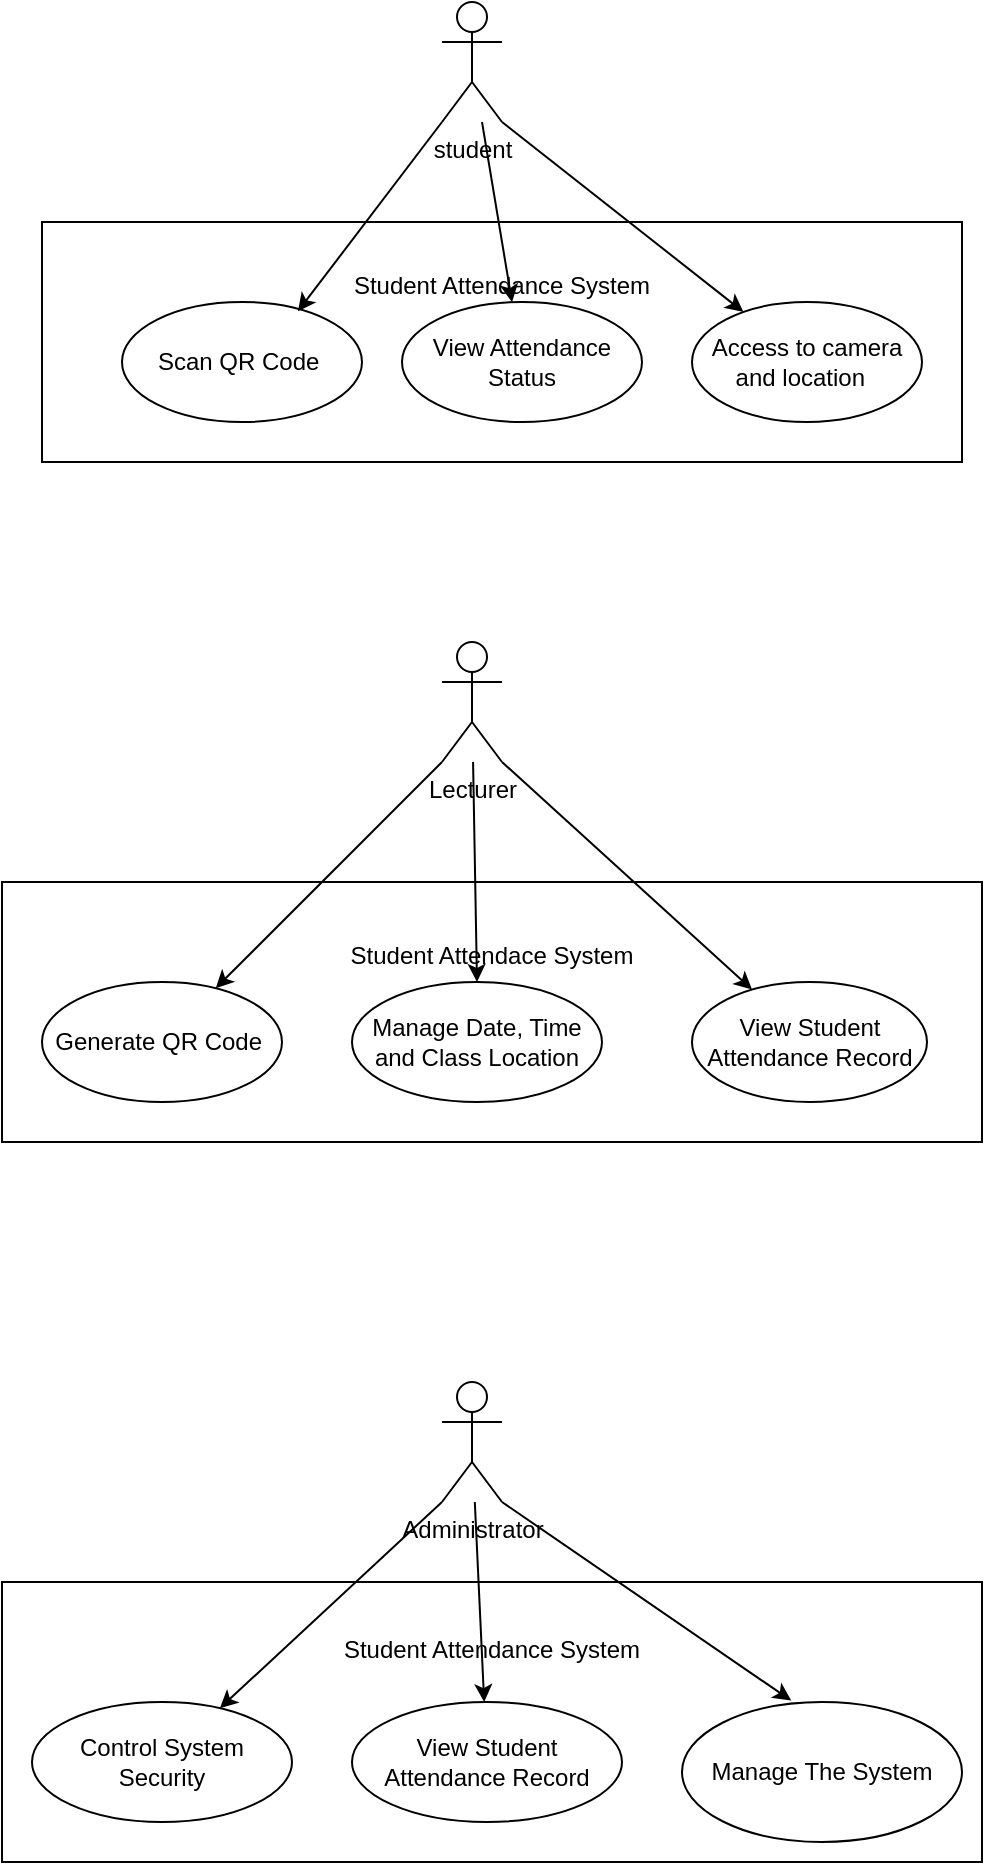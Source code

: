<mxfile>
    <diagram id="I6u_ylEicrOa9JgdIdD1" name="actor">
        <mxGraphModel dx="490" dy="424" grid="1" gridSize="10" guides="1" tooltips="1" connect="1" arrows="1" fold="1" page="1" pageScale="1" pageWidth="850" pageHeight="1100" math="0" shadow="0">
            <root>
                <mxCell id="0"/>
                <mxCell id="1" parent="0"/>
                <mxCell id="3" value="student&lt;br&gt;" style="shape=umlActor;verticalLabelPosition=bottom;verticalAlign=top;html=1;outlineConnect=0;" vertex="1" parent="1">
                    <mxGeometry x="240" y="30" width="30" height="60" as="geometry"/>
                </mxCell>
                <mxCell id="6" value="&lt;br&gt;&lt;br&gt;Student Attendance System&lt;br&gt;&lt;br&gt;&lt;br&gt;&lt;br&gt;&lt;br&gt;&lt;br&gt;&lt;br&gt;" style="rounded=0;whiteSpace=wrap;html=1;" vertex="1" parent="1">
                    <mxGeometry x="40" y="140" width="460" height="120" as="geometry"/>
                </mxCell>
                <mxCell id="7" value="Scan QR Code&amp;nbsp;" style="ellipse;whiteSpace=wrap;html=1;" vertex="1" parent="1">
                    <mxGeometry x="80" y="180" width="120" height="60" as="geometry"/>
                </mxCell>
                <mxCell id="9" value="" style="endArrow=classic;html=1;entryX=0.733;entryY=0.078;entryDx=0;entryDy=0;entryPerimeter=0;exitX=0;exitY=1;exitDx=0;exitDy=0;exitPerimeter=0;" edge="1" parent="1" source="3" target="7">
                    <mxGeometry width="50" height="50" relative="1" as="geometry">
                        <mxPoint x="190" y="180" as="sourcePoint"/>
                        <mxPoint x="240" y="130" as="targetPoint"/>
                    </mxGeometry>
                </mxCell>
                <mxCell id="10" value="View Attendance Status" style="ellipse;whiteSpace=wrap;html=1;" vertex="1" parent="1">
                    <mxGeometry x="220" y="180" width="120" height="60" as="geometry"/>
                </mxCell>
                <mxCell id="11" value="Access to camera and location&amp;nbsp;&amp;nbsp;" style="ellipse;whiteSpace=wrap;html=1;" vertex="1" parent="1">
                    <mxGeometry x="365" y="180" width="115" height="60" as="geometry"/>
                </mxCell>
                <mxCell id="12" value="" style="endArrow=classic;html=1;" edge="1" parent="1" source="3" target="10">
                    <mxGeometry width="50" height="50" relative="1" as="geometry">
                        <mxPoint x="230" y="140" as="sourcePoint"/>
                        <mxPoint x="280" y="90" as="targetPoint"/>
                    </mxGeometry>
                </mxCell>
                <mxCell id="13" value="" style="endArrow=classic;html=1;exitX=1;exitY=1;exitDx=0;exitDy=0;exitPerimeter=0;" edge="1" parent="1" source="3" target="11">
                    <mxGeometry width="50" height="50" relative="1" as="geometry">
                        <mxPoint x="310" y="130" as="sourcePoint"/>
                        <mxPoint x="360" y="80" as="targetPoint"/>
                    </mxGeometry>
                </mxCell>
                <mxCell id="14" value="Lecturer" style="shape=umlActor;verticalLabelPosition=bottom;verticalAlign=top;html=1;outlineConnect=0;" vertex="1" parent="1">
                    <mxGeometry x="240" y="350" width="30" height="60" as="geometry"/>
                </mxCell>
                <mxCell id="18" value="Student Attendace System&lt;br&gt;&lt;br&gt;&lt;br&gt;&lt;br&gt;&lt;br&gt;" style="rounded=0;whiteSpace=wrap;html=1;" vertex="1" parent="1">
                    <mxGeometry x="20" y="470" width="490" height="130" as="geometry"/>
                </mxCell>
                <mxCell id="19" value="Generate QR Code&amp;nbsp;" style="ellipse;whiteSpace=wrap;html=1;" vertex="1" parent="1">
                    <mxGeometry x="40" y="520" width="120" height="60" as="geometry"/>
                </mxCell>
                <mxCell id="20" value="Manage Date, Time&lt;br&gt;and Class Location" style="ellipse;whiteSpace=wrap;html=1;" vertex="1" parent="1">
                    <mxGeometry x="195" y="520" width="125" height="60" as="geometry"/>
                </mxCell>
                <mxCell id="21" value="" style="endArrow=classic;html=1;exitX=0;exitY=1;exitDx=0;exitDy=0;exitPerimeter=0;" edge="1" parent="1" source="14" target="19">
                    <mxGeometry width="50" height="50" relative="1" as="geometry">
                        <mxPoint x="230" y="560" as="sourcePoint"/>
                        <mxPoint x="280" y="510" as="targetPoint"/>
                    </mxGeometry>
                </mxCell>
                <mxCell id="22" value="" style="endArrow=classic;html=1;entryX=0.5;entryY=0;entryDx=0;entryDy=0;" edge="1" parent="1" source="14" target="20">
                    <mxGeometry width="50" height="50" relative="1" as="geometry">
                        <mxPoint x="230" y="560" as="sourcePoint"/>
                        <mxPoint x="280" y="510" as="targetPoint"/>
                    </mxGeometry>
                </mxCell>
                <mxCell id="23" value="View Student Attendance Record" style="ellipse;whiteSpace=wrap;html=1;" vertex="1" parent="1">
                    <mxGeometry x="365" y="520" width="117.5" height="60" as="geometry"/>
                </mxCell>
                <mxCell id="24" value="" style="endArrow=classic;html=1;exitX=1;exitY=1;exitDx=0;exitDy=0;exitPerimeter=0;" edge="1" parent="1" source="14" target="23">
                    <mxGeometry width="50" height="50" relative="1" as="geometry">
                        <mxPoint x="230" y="540" as="sourcePoint"/>
                        <mxPoint x="280" y="490" as="targetPoint"/>
                    </mxGeometry>
                </mxCell>
                <mxCell id="25" value="Administrator" style="shape=umlActor;verticalLabelPosition=bottom;verticalAlign=top;html=1;outlineConnect=0;" vertex="1" parent="1">
                    <mxGeometry x="240" y="720" width="30" height="60" as="geometry"/>
                </mxCell>
                <mxCell id="28" value="Student Attendance System&lt;br&gt;&lt;br&gt;&lt;br&gt;&lt;br&gt;&lt;br&gt;&lt;br&gt;" style="rounded=0;whiteSpace=wrap;html=1;" vertex="1" parent="1">
                    <mxGeometry x="20" y="820" width="490" height="140" as="geometry"/>
                </mxCell>
                <mxCell id="30" value="Control System Security" style="ellipse;whiteSpace=wrap;html=1;" vertex="1" parent="1">
                    <mxGeometry x="35" y="880" width="130" height="60" as="geometry"/>
                </mxCell>
                <mxCell id="31" value="" style="endArrow=classic;html=1;exitX=0;exitY=1;exitDx=0;exitDy=0;exitPerimeter=0;" edge="1" parent="1" source="25" target="30">
                    <mxGeometry width="50" height="50" relative="1" as="geometry">
                        <mxPoint x="230" y="920" as="sourcePoint"/>
                        <mxPoint x="280" y="870" as="targetPoint"/>
                    </mxGeometry>
                </mxCell>
                <mxCell id="32" value="View Student Attendance Record" style="ellipse;whiteSpace=wrap;html=1;" vertex="1" parent="1">
                    <mxGeometry x="195" y="880" width="135" height="60" as="geometry"/>
                </mxCell>
                <mxCell id="34" value="" style="endArrow=classic;html=1;" edge="1" parent="1" source="25" target="32">
                    <mxGeometry width="50" height="50" relative="1" as="geometry">
                        <mxPoint x="230" y="910" as="sourcePoint"/>
                        <mxPoint x="280" y="860" as="targetPoint"/>
                    </mxGeometry>
                </mxCell>
                <mxCell id="35" value="Manage The System" style="ellipse;whiteSpace=wrap;html=1;" vertex="1" parent="1">
                    <mxGeometry x="360" y="880" width="140" height="70" as="geometry"/>
                </mxCell>
                <mxCell id="36" value="" style="endArrow=classic;html=1;entryX=0.39;entryY=-0.01;entryDx=0;entryDy=0;entryPerimeter=0;exitX=1;exitY=1;exitDx=0;exitDy=0;exitPerimeter=0;" edge="1" parent="1" source="25" target="35">
                    <mxGeometry width="50" height="50" relative="1" as="geometry">
                        <mxPoint x="230" y="910" as="sourcePoint"/>
                        <mxPoint x="280" y="860" as="targetPoint"/>
                    </mxGeometry>
                </mxCell>
            </root>
        </mxGraphModel>
    </diagram>
</mxfile>